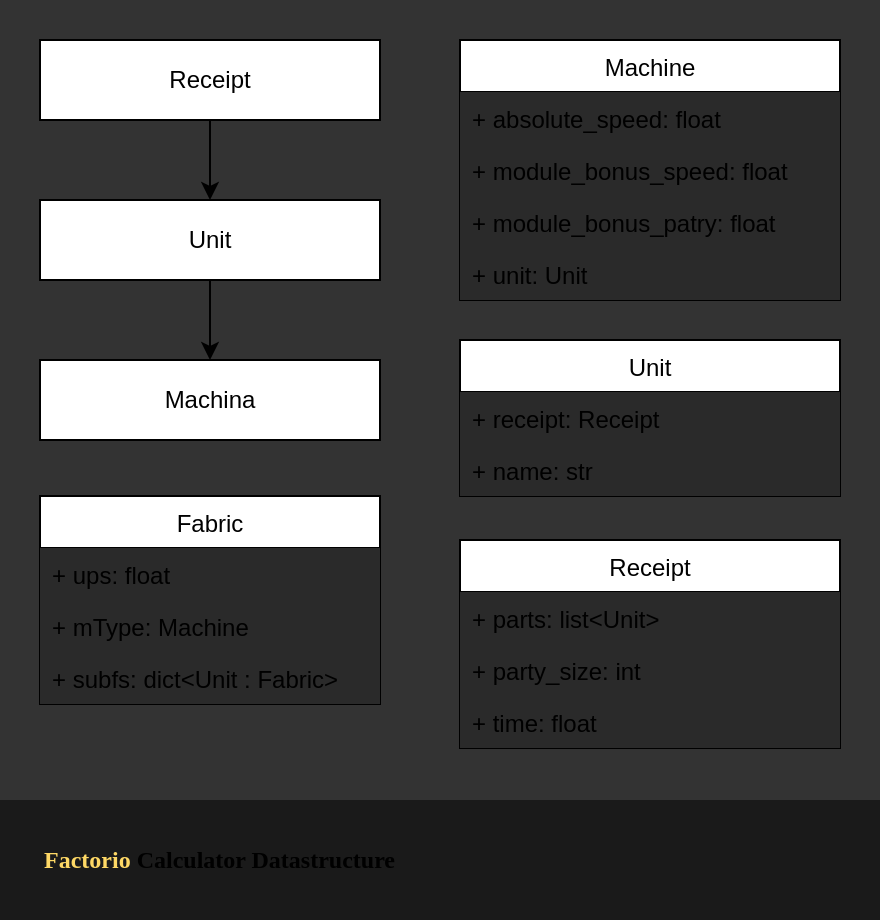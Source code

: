 <mxfile version="13.6.2" type="device"><diagram id="BmwJ3XK6Dn-XkcLAvkyI" name="Page-1"><mxGraphModel dx="761" dy="473" grid="0" gridSize="10" guides="1" tooltips="1" connect="1" arrows="1" fold="1" page="1" pageScale="1" pageWidth="827" pageHeight="1169" math="0" shadow="0"><root><mxCell id="0"/><mxCell id="1" parent="0"/><mxCell id="5Nf1LtRtoq5ZZ_9ED7Ff-21" value="" style="rounded=0;whiteSpace=wrap;html=1;fillColor=#333333;strokeColor=none;" parent="1" vertex="1"><mxGeometry x="40" y="100" width="440" height="460" as="geometry"/></mxCell><mxCell id="5Nf1LtRtoq5ZZ_9ED7Ff-1" value="Receipt" style="rounded=0;whiteSpace=wrap;html=1;" parent="1" vertex="1"><mxGeometry x="60" y="120" width="170" height="40" as="geometry"/></mxCell><mxCell id="5Nf1LtRtoq5ZZ_9ED7Ff-2" value="Unit" style="rounded=0;whiteSpace=wrap;html=1;" parent="1" vertex="1"><mxGeometry x="60" y="200" width="170" height="40" as="geometry"/></mxCell><mxCell id="5Nf1LtRtoq5ZZ_9ED7Ff-3" value="Machina" style="rounded=0;whiteSpace=wrap;html=1;" parent="1" vertex="1"><mxGeometry x="60" y="280" width="170" height="40" as="geometry"/></mxCell><mxCell id="5Nf1LtRtoq5ZZ_9ED7Ff-4" value="" style="endArrow=classic;html=1;exitX=0.5;exitY=1;exitDx=0;exitDy=0;entryX=0.5;entryY=0;entryDx=0;entryDy=0;" parent="1" source="5Nf1LtRtoq5ZZ_9ED7Ff-1" target="5Nf1LtRtoq5ZZ_9ED7Ff-2" edge="1"><mxGeometry width="50" height="50" relative="1" as="geometry"><mxPoint x="260" y="200" as="sourcePoint"/><mxPoint x="310" y="150" as="targetPoint"/></mxGeometry></mxCell><mxCell id="5Nf1LtRtoq5ZZ_9ED7Ff-5" value="" style="endArrow=classic;html=1;exitX=0.5;exitY=1;exitDx=0;exitDy=0;entryX=0.5;entryY=0;entryDx=0;entryDy=0;" parent="1" source="5Nf1LtRtoq5ZZ_9ED7Ff-2" target="5Nf1LtRtoq5ZZ_9ED7Ff-3" edge="1"><mxGeometry width="50" height="50" relative="1" as="geometry"><mxPoint x="260" y="250" as="sourcePoint"/><mxPoint x="310" y="200" as="targetPoint"/></mxGeometry></mxCell><mxCell id="5Nf1LtRtoq5ZZ_9ED7Ff-26" value="Fabric" style="swimlane;fontStyle=0;childLayout=stackLayout;horizontal=1;startSize=26;horizontalStack=0;resizeParent=1;resizeParentMax=0;resizeLast=0;collapsible=1;marginBottom=0;" parent="1" vertex="1"><mxGeometry x="60" y="348" width="170" height="104" as="geometry"/></mxCell><mxCell id="5Nf1LtRtoq5ZZ_9ED7Ff-31" value="+ ups: float" style="text;strokeColor=none;align=left;verticalAlign=top;spacingLeft=4;spacingRight=4;overflow=hidden;rotatable=0;points=[[0,0.5],[1,0.5]];portConstraint=eastwest;fillColor=#2a2a2a;" parent="5Nf1LtRtoq5ZZ_9ED7Ff-26" vertex="1"><mxGeometry y="26" width="170" height="26" as="geometry"/></mxCell><mxCell id="5Nf1LtRtoq5ZZ_9ED7Ff-32" value="+ mType: Machine" style="text;strokeColor=none;align=left;verticalAlign=top;spacingLeft=4;spacingRight=4;overflow=hidden;rotatable=0;points=[[0,0.5],[1,0.5]];portConstraint=eastwest;fillColor=#2a2a2a;" parent="5Nf1LtRtoq5ZZ_9ED7Ff-26" vertex="1"><mxGeometry y="52" width="170" height="26" as="geometry"/></mxCell><mxCell id="5Nf1LtRtoq5ZZ_9ED7Ff-37" value="+ subfs: dict&lt;Unit : Fabric&gt;" style="text;strokeColor=none;align=left;verticalAlign=top;spacingLeft=4;spacingRight=4;overflow=hidden;rotatable=0;points=[[0,0.5],[1,0.5]];portConstraint=eastwest;fillColor=#2a2a2a;" parent="5Nf1LtRtoq5ZZ_9ED7Ff-26" vertex="1"><mxGeometry y="78" width="170" height="26" as="geometry"/></mxCell><mxCell id="5Nf1LtRtoq5ZZ_9ED7Ff-7" value="Machine" style="swimlane;fontStyle=0;childLayout=stackLayout;horizontal=1;startSize=26;horizontalStack=0;resizeParent=1;resizeParentMax=0;resizeLast=0;collapsible=1;marginBottom=0;" parent="1" vertex="1"><mxGeometry x="270" y="120" width="190" height="130" as="geometry"/></mxCell><mxCell id="5Nf1LtRtoq5ZZ_9ED7Ff-8" value="+ absolute_speed: float" style="text;strokeColor=none;align=left;verticalAlign=top;spacingLeft=4;spacingRight=4;overflow=hidden;rotatable=0;points=[[0,0.5],[1,0.5]];portConstraint=eastwest;fillColor=#2a2a2a;" parent="5Nf1LtRtoq5ZZ_9ED7Ff-7" vertex="1"><mxGeometry y="26" width="190" height="26" as="geometry"/></mxCell><mxCell id="5Nf1LtRtoq5ZZ_9ED7Ff-9" value="+ module_bonus_speed: float" style="text;strokeColor=none;align=left;verticalAlign=top;spacingLeft=4;spacingRight=4;overflow=hidden;rotatable=0;points=[[0,0.5],[1,0.5]];portConstraint=eastwest;fillColor=#2a2a2a;" parent="5Nf1LtRtoq5ZZ_9ED7Ff-7" vertex="1"><mxGeometry y="52" width="190" height="26" as="geometry"/></mxCell><mxCell id="5Nf1LtRtoq5ZZ_9ED7Ff-15" value="+ module_bonus_patry: float" style="text;strokeColor=none;align=left;verticalAlign=top;spacingLeft=4;spacingRight=4;overflow=hidden;rotatable=0;points=[[0,0.5],[1,0.5]];portConstraint=eastwest;fillColor=#2a2a2a;" parent="5Nf1LtRtoq5ZZ_9ED7Ff-7" vertex="1"><mxGeometry y="78" width="190" height="26" as="geometry"/></mxCell><mxCell id="5Nf1LtRtoq5ZZ_9ED7Ff-10" value="+ unit: Unit" style="text;strokeColor=none;align=left;verticalAlign=top;spacingLeft=4;spacingRight=4;overflow=hidden;rotatable=0;points=[[0,0.5],[1,0.5]];portConstraint=eastwest;fillColor=#2a2a2a;" parent="5Nf1LtRtoq5ZZ_9ED7Ff-7" vertex="1"><mxGeometry y="104" width="190" height="26" as="geometry"/></mxCell><mxCell id="5Nf1LtRtoq5ZZ_9ED7Ff-11" value="Unit" style="swimlane;fontStyle=0;childLayout=stackLayout;horizontal=1;startSize=26;horizontalStack=0;resizeParent=1;resizeParentMax=0;resizeLast=0;collapsible=1;marginBottom=0;" parent="1" vertex="1"><mxGeometry x="270" y="270" width="190" height="78" as="geometry"/></mxCell><mxCell id="5Nf1LtRtoq5ZZ_9ED7Ff-12" value="+ receipt: Receipt" style="text;strokeColor=none;align=left;verticalAlign=top;spacingLeft=4;spacingRight=4;overflow=hidden;rotatable=0;points=[[0,0.5],[1,0.5]];portConstraint=eastwest;fillColor=#2a2a2a;" parent="5Nf1LtRtoq5ZZ_9ED7Ff-11" vertex="1"><mxGeometry y="26" width="190" height="26" as="geometry"/></mxCell><mxCell id="5Nf1LtRtoq5ZZ_9ED7Ff-13" value="+ name: str" style="text;strokeColor=none;align=left;verticalAlign=top;spacingLeft=4;spacingRight=4;overflow=hidden;rotatable=0;points=[[0,0.5],[1,0.5]];portConstraint=eastwest;fillColor=#2a2a2a;" parent="5Nf1LtRtoq5ZZ_9ED7Ff-11" vertex="1"><mxGeometry y="52" width="190" height="26" as="geometry"/></mxCell><mxCell id="DzRUZ5M8hMupV5MYIatJ-2" value="" style="rounded=0;whiteSpace=wrap;html=1;strokeColor=none;fillColor=#1A1A1A;" vertex="1" parent="1"><mxGeometry x="40" y="500" width="440" height="60" as="geometry"/></mxCell><mxCell id="DzRUZ5M8hMupV5MYIatJ-4" value="&lt;font color=&quot;#ffd966&quot;&gt;Factorio &lt;/font&gt;Calculator Datastructure" style="text;html=1;strokeColor=none;fillColor=none;align=left;verticalAlign=middle;whiteSpace=wrap;rounded=0;fontStyle=1;fontFamily=Lucida Console;" vertex="1" parent="1"><mxGeometry x="60" y="520" width="399" height="20" as="geometry"/></mxCell><mxCell id="5Nf1LtRtoq5ZZ_9ED7Ff-16" value="Receipt" style="swimlane;fontStyle=0;childLayout=stackLayout;horizontal=1;startSize=26;horizontalStack=0;resizeParent=1;resizeParentMax=0;resizeLast=0;collapsible=1;marginBottom=0;" parent="1" vertex="1"><mxGeometry x="270" y="370" width="190" height="104" as="geometry"/></mxCell><mxCell id="5Nf1LtRtoq5ZZ_9ED7Ff-17" value="+ parts: list&lt;Unit&gt;" style="text;strokeColor=none;align=left;verticalAlign=top;spacingLeft=4;spacingRight=4;overflow=hidden;rotatable=0;points=[[0,0.5],[1,0.5]];portConstraint=eastwest;fillColor=#2a2a2a;" parent="5Nf1LtRtoq5ZZ_9ED7Ff-16" vertex="1"><mxGeometry y="26" width="190" height="26" as="geometry"/></mxCell><mxCell id="5Nf1LtRtoq5ZZ_9ED7Ff-14" value="+ party_size: int" style="text;strokeColor=none;align=left;verticalAlign=top;spacingLeft=4;spacingRight=4;overflow=hidden;rotatable=0;points=[[0,0.5],[1,0.5]];portConstraint=eastwest;fillColor=#2a2a2a;" parent="5Nf1LtRtoq5ZZ_9ED7Ff-16" vertex="1"><mxGeometry y="52" width="190" height="26" as="geometry"/></mxCell><mxCell id="5Nf1LtRtoq5ZZ_9ED7Ff-18" value="+ time: float" style="text;strokeColor=none;align=left;verticalAlign=top;spacingLeft=4;spacingRight=4;overflow=hidden;rotatable=0;points=[[0,0.5],[1,0.5]];portConstraint=eastwest;fillColor=#2a2a2a;" parent="5Nf1LtRtoq5ZZ_9ED7Ff-16" vertex="1"><mxGeometry y="78" width="190" height="26" as="geometry"/></mxCell></root></mxGraphModel></diagram></mxfile>